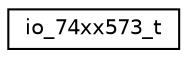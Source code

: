 digraph "Graphical Class Hierarchy"
{
 // LATEX_PDF_SIZE
  edge [fontname="Helvetica",fontsize="10",labelfontname="Helvetica",labelfontsize="10"];
  node [fontname="Helvetica",fontsize="10",shape=record];
  rankdir="LR";
  Node0 [label="io_74xx573_t",height=0.2,width=0.4,color="black", fillcolor="white", style="filled",URL="$structio__74xx573__t.html",tooltip=" "];
}
